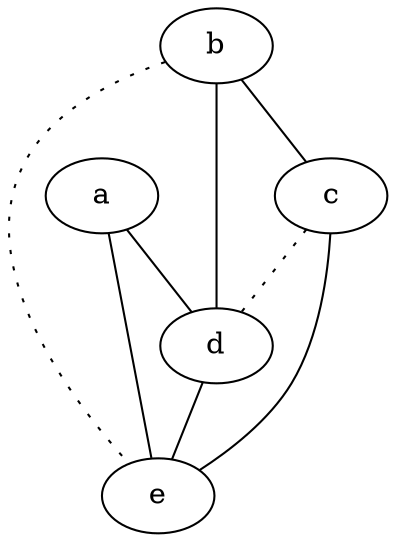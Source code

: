 graph {
a -- d;
a -- e;
b -- c;
b -- d;
b -- e [style=dotted];
c -- d [style=dotted];
c -- e;
d -- e;
}
